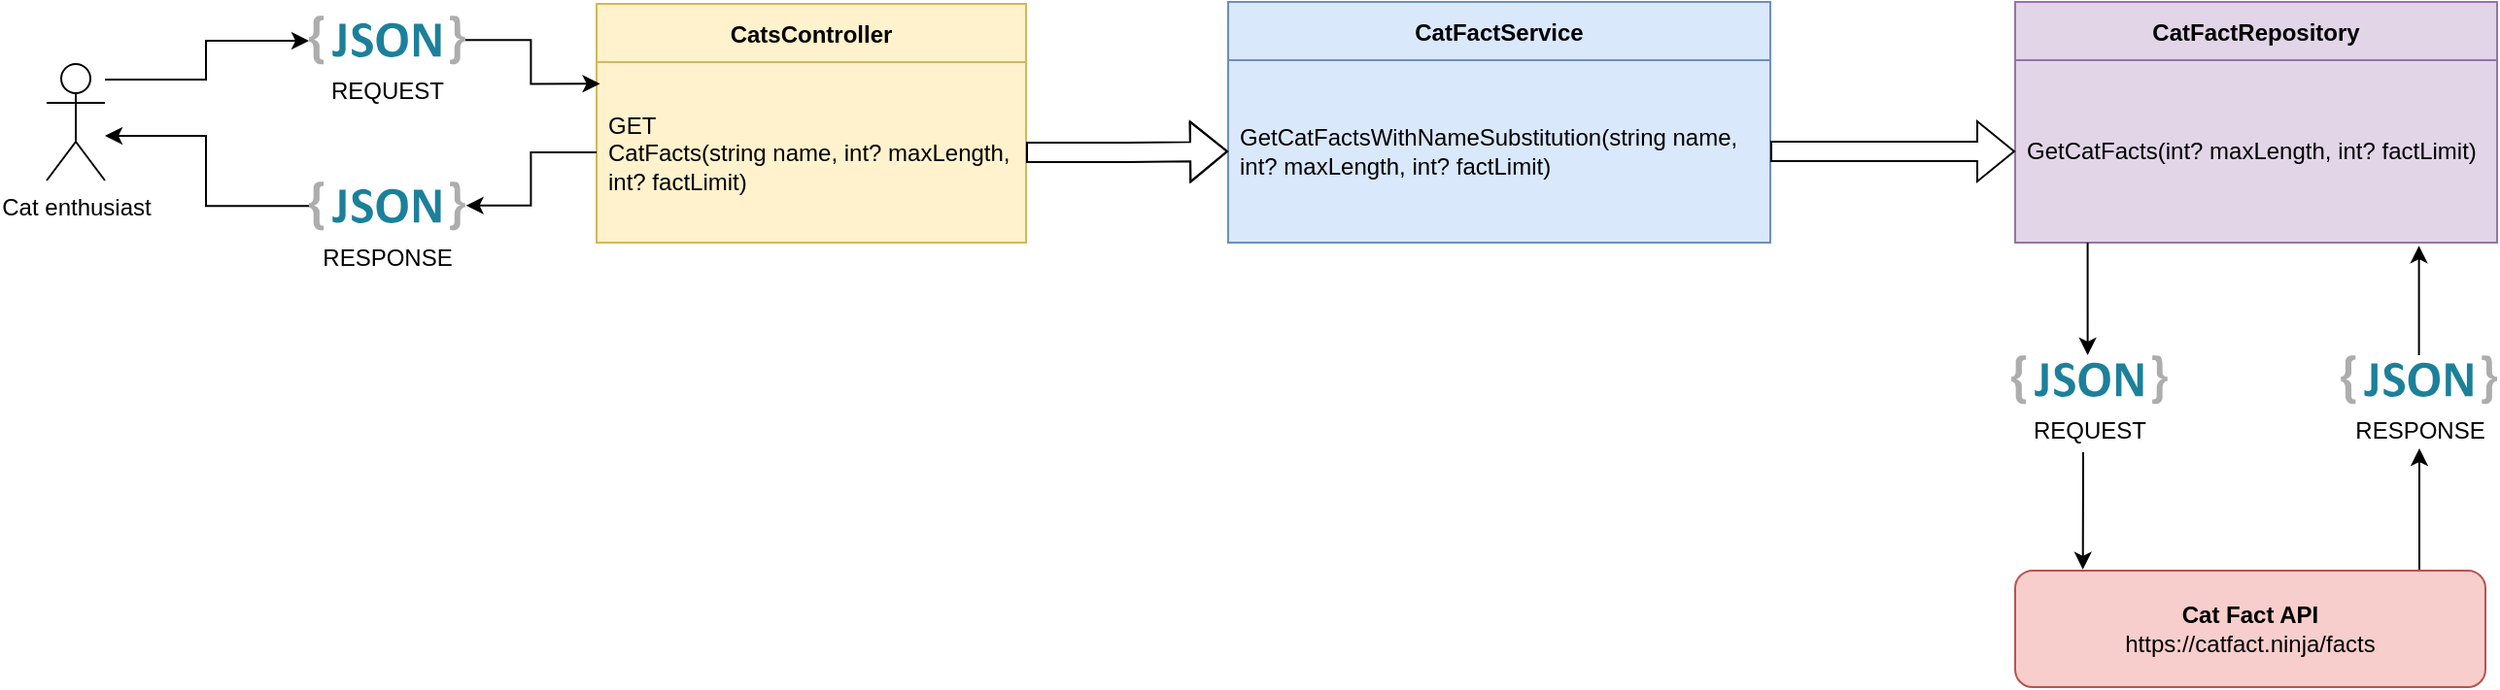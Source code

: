 <mxfile version="20.2.4" type="device"><diagram id="S5u9_5e0pRCMjHJS7Akv" name="Page-1"><mxGraphModel dx="2831" dy="1089" grid="0" gridSize="10" guides="1" tooltips="1" connect="1" arrows="1" fold="1" page="0" pageScale="1" pageWidth="827" pageHeight="1169" math="0" shadow="0"><root><mxCell id="0"/><mxCell id="1" parent="0"/><mxCell id="mrk3VdDnYQAyjXW4BJq2-1" value="CatsController" style="swimlane;fontStyle=1;childLayout=stackLayout;horizontal=1;startSize=30;horizontalStack=0;resizeParent=1;resizeParentMax=0;resizeLast=0;collapsible=1;marginBottom=0;fillColor=#fff2cc;strokeColor=#d6b656;" vertex="1" parent="1"><mxGeometry x="-420" y="177" width="221" height="123" as="geometry"/></mxCell><mxCell id="mrk3VdDnYQAyjXW4BJq2-2" value="GET&#10;CatFacts(string name, int? maxLength, int? factLimit)" style="text;strokeColor=#d6b656;fillColor=#fff2cc;align=left;verticalAlign=middle;spacingLeft=4;spacingRight=4;overflow=hidden;points=[[0,0.5],[1,0.5]];portConstraint=eastwest;rotatable=0;whiteSpace=wrap;" vertex="1" parent="mrk3VdDnYQAyjXW4BJq2-1"><mxGeometry y="30" width="221" height="93" as="geometry"/></mxCell><mxCell id="mrk3VdDnYQAyjXW4BJq2-5" value="CatFactService" style="swimlane;fontStyle=1;childLayout=stackLayout;horizontal=1;startSize=30;horizontalStack=0;resizeParent=1;resizeParentMax=0;resizeLast=0;collapsible=1;marginBottom=0;fillColor=#dae8fc;strokeColor=#6c8ebf;" vertex="1" parent="1"><mxGeometry x="-95" y="176" width="279" height="124" as="geometry"/></mxCell><mxCell id="mrk3VdDnYQAyjXW4BJq2-6" value="GetCatFactsWithNameSubstitution(string name, int? maxLength, int? factLimit)" style="text;strokeColor=#6c8ebf;fillColor=#dae8fc;align=left;verticalAlign=middle;spacingLeft=4;spacingRight=4;overflow=hidden;points=[[0,0.5],[1,0.5]];portConstraint=eastwest;rotatable=0;whiteSpace=wrap;" vertex="1" parent="mrk3VdDnYQAyjXW4BJq2-5"><mxGeometry y="30" width="279" height="94" as="geometry"/></mxCell><mxCell id="mrk3VdDnYQAyjXW4BJq2-7" style="edgeStyle=orthogonalEdgeStyle;rounded=0;orthogonalLoop=1;jettySize=auto;html=1;entryX=0;entryY=0.5;entryDx=0;entryDy=0;shape=flexArrow;" edge="1" parent="1" source="mrk3VdDnYQAyjXW4BJq2-2" target="mrk3VdDnYQAyjXW4BJq2-6"><mxGeometry relative="1" as="geometry"/></mxCell><mxCell id="mrk3VdDnYQAyjXW4BJq2-8" value="CatFactRepository" style="swimlane;fontStyle=1;childLayout=stackLayout;horizontal=1;startSize=30;horizontalStack=0;resizeParent=1;resizeParentMax=0;resizeLast=0;collapsible=1;marginBottom=0;fillColor=#e1d5e7;strokeColor=#9673a6;" vertex="1" parent="1"><mxGeometry x="310" y="176" width="248" height="124" as="geometry"/></mxCell><mxCell id="mrk3VdDnYQAyjXW4BJq2-9" value="GetCatFacts(int? maxLength, int? factLimit)" style="text;strokeColor=#9673a6;fillColor=#e1d5e7;align=left;verticalAlign=middle;spacingLeft=4;spacingRight=4;overflow=hidden;points=[[0,0.5],[1,0.5]];portConstraint=eastwest;rotatable=0;whiteSpace=wrap;" vertex="1" parent="mrk3VdDnYQAyjXW4BJq2-8"><mxGeometry y="30" width="248" height="94" as="geometry"/></mxCell><mxCell id="mrk3VdDnYQAyjXW4BJq2-10" style="edgeStyle=orthogonalEdgeStyle;shape=flexArrow;rounded=0;orthogonalLoop=1;jettySize=auto;html=1;" edge="1" parent="1" source="mrk3VdDnYQAyjXW4BJq2-6" target="mrk3VdDnYQAyjXW4BJq2-9"><mxGeometry relative="1" as="geometry"/></mxCell><mxCell id="mrk3VdDnYQAyjXW4BJq2-33" style="edgeStyle=orthogonalEdgeStyle;rounded=0;orthogonalLoop=1;jettySize=auto;html=1;" edge="1" parent="1" source="mrk3VdDnYQAyjXW4BJq2-13"><mxGeometry relative="1" as="geometry"><mxPoint x="518" y="406" as="targetPoint"/><Array as="points"><mxPoint x="518" y="446"/><mxPoint x="518" y="446"/></Array></mxGeometry></mxCell><mxCell id="mrk3VdDnYQAyjXW4BJq2-13" value="&lt;b&gt;Cat Fact API&lt;/b&gt;&lt;br&gt;https://catfact.ninja/facts" style="rounded=1;whiteSpace=wrap;html=1;fillColor=#f8cecc;strokeColor=#b85450;" vertex="1" parent="1"><mxGeometry x="310" y="469" width="242" height="60" as="geometry"/></mxCell><mxCell id="mrk3VdDnYQAyjXW4BJq2-19" style="edgeStyle=orthogonalEdgeStyle;rounded=0;orthogonalLoop=1;jettySize=auto;html=1;entryX=0.144;entryY=-0.01;entryDx=0;entryDy=0;entryPerimeter=0;" edge="1" parent="1" target="mrk3VdDnYQAyjXW4BJq2-13"><mxGeometry relative="1" as="geometry"><mxPoint x="345" y="409" as="sourcePoint"/><Array as="points"><mxPoint x="345" y="408"/><mxPoint x="345" y="408"/></Array></mxGeometry></mxCell><mxCell id="mrk3VdDnYQAyjXW4BJq2-18" style="edgeStyle=orthogonalEdgeStyle;rounded=0;orthogonalLoop=1;jettySize=auto;html=1;entryX=0.489;entryY=0;entryDx=0;entryDy=0;entryPerimeter=0;" edge="1" parent="1" source="mrk3VdDnYQAyjXW4BJq2-9" target="mrk3VdDnYQAyjXW4BJq2-29"><mxGeometry relative="1" as="geometry"><mxPoint x="347.31" y="332.924" as="targetPoint"/><Array as="points"><mxPoint x="347" y="329"/></Array></mxGeometry></mxCell><mxCell id="mrk3VdDnYQAyjXW4BJq2-37" style="edgeStyle=orthogonalEdgeStyle;rounded=0;orthogonalLoop=1;jettySize=auto;html=1;" edge="1" parent="1" source="mrk3VdDnYQAyjXW4BJq2-25" target="mrk3VdDnYQAyjXW4BJq2-27"><mxGeometry relative="1" as="geometry"><Array as="points"><mxPoint x="-621" y="216"/><mxPoint x="-621" y="196"/></Array></mxGeometry></mxCell><mxCell id="mrk3VdDnYQAyjXW4BJq2-25" value="Cat enthusiast" style="shape=umlActor;verticalLabelPosition=bottom;verticalAlign=top;html=1;outlineConnect=0;" vertex="1" parent="1"><mxGeometry x="-703" y="208" width="30" height="60" as="geometry"/></mxCell><mxCell id="mrk3VdDnYQAyjXW4BJq2-38" style="edgeStyle=orthogonalEdgeStyle;rounded=0;orthogonalLoop=1;jettySize=auto;html=1;entryX=0.008;entryY=0.12;entryDx=0;entryDy=0;entryPerimeter=0;" edge="1" parent="1" source="mrk3VdDnYQAyjXW4BJq2-27" target="mrk3VdDnYQAyjXW4BJq2-2"><mxGeometry relative="1" as="geometry"/></mxCell><mxCell id="mrk3VdDnYQAyjXW4BJq2-27" value="REQUEST" style="dashed=0;outlineConnect=0;html=1;align=center;labelPosition=center;verticalLabelPosition=bottom;verticalAlign=top;shape=mxgraph.weblogos.json_2" vertex="1" parent="1"><mxGeometry x="-568" y="183" width="80.4" height="25.2" as="geometry"/></mxCell><mxCell id="mrk3VdDnYQAyjXW4BJq2-40" style="edgeStyle=orthogonalEdgeStyle;rounded=0;orthogonalLoop=1;jettySize=auto;html=1;" edge="1" parent="1" source="mrk3VdDnYQAyjXW4BJq2-28" target="mrk3VdDnYQAyjXW4BJq2-25"><mxGeometry relative="1" as="geometry"><mxPoint x="-633" y="246" as="targetPoint"/><Array as="points"><mxPoint x="-621" y="281"/><mxPoint x="-621" y="245"/></Array></mxGeometry></mxCell><mxCell id="mrk3VdDnYQAyjXW4BJq2-28" value="RESPONSE" style="dashed=0;outlineConnect=0;html=1;align=center;labelPosition=center;verticalLabelPosition=bottom;verticalAlign=top;shape=mxgraph.weblogos.json_2" vertex="1" parent="1"><mxGeometry x="-568" y="268.5" width="80.4" height="25.2" as="geometry"/></mxCell><mxCell id="mrk3VdDnYQAyjXW4BJq2-29" value="REQUEST" style="dashed=0;outlineConnect=0;html=1;align=center;labelPosition=center;verticalLabelPosition=bottom;verticalAlign=top;shape=mxgraph.weblogos.json_2" vertex="1" parent="1"><mxGeometry x="308" y="358" width="80.4" height="25.2" as="geometry"/></mxCell><mxCell id="mrk3VdDnYQAyjXW4BJq2-34" style="edgeStyle=orthogonalEdgeStyle;rounded=0;orthogonalLoop=1;jettySize=auto;html=1;" edge="1" parent="1" source="mrk3VdDnYQAyjXW4BJq2-30"><mxGeometry relative="1" as="geometry"><mxPoint x="517.8" y="301.586" as="targetPoint"/></mxGeometry></mxCell><mxCell id="mrk3VdDnYQAyjXW4BJq2-30" value="RESPONSE" style="dashed=0;outlineConnect=0;html=1;align=center;labelPosition=center;verticalLabelPosition=bottom;verticalAlign=top;shape=mxgraph.weblogos.json_2" vertex="1" parent="1"><mxGeometry x="477.6" y="358" width="80.4" height="25.2" as="geometry"/></mxCell><mxCell id="mrk3VdDnYQAyjXW4BJq2-39" style="edgeStyle=orthogonalEdgeStyle;rounded=0;orthogonalLoop=1;jettySize=auto;html=1;entryX=1.005;entryY=0.492;entryDx=0;entryDy=0;entryPerimeter=0;" edge="1" parent="1" source="mrk3VdDnYQAyjXW4BJq2-2" target="mrk3VdDnYQAyjXW4BJq2-28"><mxGeometry relative="1" as="geometry"/></mxCell></root></mxGraphModel></diagram></mxfile>